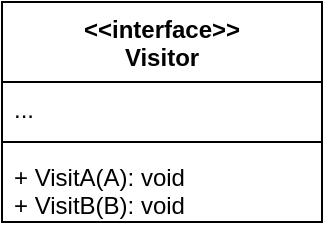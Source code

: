 <mxfile version="13.3.1" type="device"><diagram id="R0KSu0J3e6sromHo80w6" name="Page-1"><mxGraphModel dx="1422" dy="816" grid="1" gridSize="10" guides="1" tooltips="1" connect="1" arrows="1" fold="1" page="1" pageScale="1" pageWidth="850" pageHeight="1100" math="0" shadow="0"><root><mxCell id="0"/><mxCell id="1" parent="0"/><mxCell id="_fH2GsmMjRF0aepkhPCN-2" value="&lt;&lt;interface&gt;&gt;&#10;Visitor" style="swimlane;fontStyle=1;align=center;verticalAlign=top;childLayout=stackLayout;horizontal=1;startSize=40;horizontalStack=0;resizeParent=1;resizeParentMax=0;resizeLast=0;collapsible=1;marginBottom=0;" vertex="1" parent="1"><mxGeometry x="100" y="60" width="160" height="110" as="geometry"/></mxCell><mxCell id="_fH2GsmMjRF0aepkhPCN-3" value="..." style="text;strokeColor=none;fillColor=none;align=left;verticalAlign=top;spacingLeft=4;spacingRight=4;overflow=hidden;rotatable=0;points=[[0,0.5],[1,0.5]];portConstraint=eastwest;" vertex="1" parent="_fH2GsmMjRF0aepkhPCN-2"><mxGeometry y="40" width="160" height="26" as="geometry"/></mxCell><mxCell id="_fH2GsmMjRF0aepkhPCN-4" value="" style="line;strokeWidth=1;fillColor=none;align=left;verticalAlign=middle;spacingTop=-1;spacingLeft=3;spacingRight=3;rotatable=0;labelPosition=right;points=[];portConstraint=eastwest;" vertex="1" parent="_fH2GsmMjRF0aepkhPCN-2"><mxGeometry y="66" width="160" height="8" as="geometry"/></mxCell><mxCell id="_fH2GsmMjRF0aepkhPCN-5" value="+ VisitA(A): void&#10;+ VisitB(B): void" style="text;strokeColor=none;fillColor=none;align=left;verticalAlign=top;spacingLeft=4;spacingRight=4;overflow=hidden;rotatable=0;points=[[0,0.5],[1,0.5]];portConstraint=eastwest;" vertex="1" parent="_fH2GsmMjRF0aepkhPCN-2"><mxGeometry y="74" width="160" height="36" as="geometry"/></mxCell></root></mxGraphModel></diagram></mxfile>